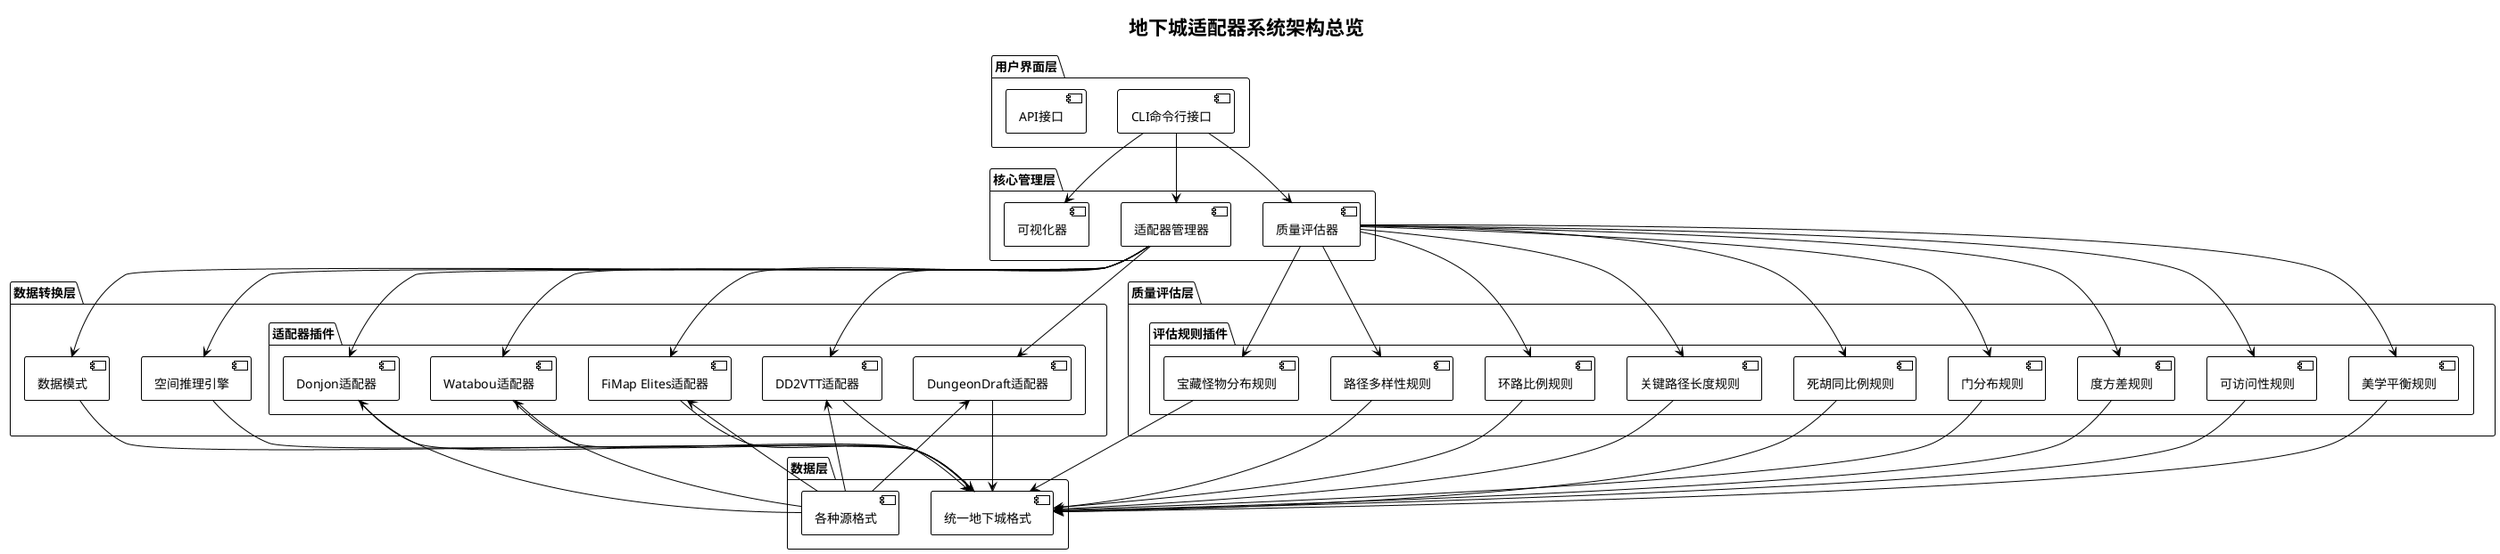 @startuml system_overview
!theme plain
title 地下城适配器系统架构总览

package "用户界面层" {
  [CLI命令行接口] as CLI
  [API接口] as API
}

package "核心管理层" {
  [适配器管理器] as AM
  [质量评估器] as QA
  [可视化器] as VI
}

package "数据转换层" {
  package "适配器插件" {
    [Watabou适配器] as WA
    [Donjon适配器] as DA
    [DungeonDraft适配器] as DDA
    [DD2VTT适配器] as DD2VTT
    [FiMap Elites适配器] as FEA
  }
  
  [空间推理引擎] as SI
  [数据模式] as SC
}

package "质量评估层" {
  package "评估规则插件" {
    [可访问性规则] as AR
    [度方差规则] as DVR
    [门分布规则] as DDR
    [死胡同比例规则] as DER
    [关键路径长度规则] as KPLR
    [环路比例规则] as LRR
    [路径多样性规则] as PDR
    [宝藏怪物分布规则] as TMDR
    [美学平衡规则] as ABR
  }
}

package "数据层" {
  [统一地下城格式] as UDF
  [各种源格式] as JSON
}

CLI --> AM
CLI --> QA
CLI --> VI

AM --> WA
AM --> DA
AM --> DDA
AM --> DD2VTT
AM --> FEA

AM --> SI
AM --> SC

QA --> AR
QA --> DVR
QA --> DDR
QA --> DER
QA --> KPLR
QA --> LRR
QA --> PDR
QA --> TMDR
QA --> ABR

WA --> UDF
DA --> UDF
DDA --> UDF
DD2VTT --> UDF
FEA --> UDF

SI --> UDF
SC --> UDF

AR --> UDF
DVR --> UDF
DDR --> UDF
DER --> UDF
KPLR --> UDF
LRR --> UDF
PDR --> UDF
TMDR --> UDF
ABR --> UDF

JSON --> WA
JSON --> DA
JSON --> DDA
JSON --> DD2VTT
JSON --> FEA
@enduml

@startuml adapter_architecture
!theme plain
title 插件适配器架构

package "适配器管理器 (AdapterManager)" {
  [动态加载器] as DM
  [格式检测器] as DF
  [转换器] as CV
}

package "适配器基类 (BaseAdapter)" {
  [抽象基类] as BA
  [format_name属性] as FN
  [detect方法] as DT
  [convert方法] as CN
  [convert_with_inference方法] as CI
}

package "具体适配器实现" {
  [WatabouAdapter] as WA
  [DonjonAdapter] as DA
  [DungeonDraftAdapter] as DDA
  [DD2VTTAdapter] as DD2VTT
  [FiMapElitesAdapter] as FEA
}

package "统一数据格式" {
  [UnifiedDungeonFormat] as UDF
  [Header信息] as HD
  [Levels数据] as LV
  [Rooms数据] as RM
  [Connections数据] as CN
  [Corridors数据] as CR
}

DM --> BA
DF --> BA
CV --> BA

BA --> WA
BA --> DA
BA --> DDA
BA --> DD2VTT
BA --> FEA

WA --> UDF
DA --> UDF
DDA --> UDF
DD2VTT --> UDF
FEA --> UDF

UDF --> HD
UDF --> LV
LV --> RM
LV --> CN
LV --> CR
@enduml

@startuml spatial_inference_flow
!theme plain
title 空间推理与图模型流程

package "输入数据" {
  [地下城数据] as DD
  [房间列表] as RM
  [走廊列表] as CR
  [连接信息] as CN
}

package "空间推理引擎 (SpatialInferenceEngine)" {
  [房间边界提取] as RB
  [邻接判断] as AD
  [置信度计算] as CF
  [门位置推断] as DP
}

package "图模型构建" {
  [连接图构建] as GR
  [拓扑分析] as TP
  [最短路径] as SP
  [连通分量] as CC
}

package "入口出口识别" {
  [语义分析] as SE
  [拓扑规则] as TR
  [空间位置] as SP2
  [智能识别] as ID
}

package "输出增强数据" {
  [增强数据] as ED
  [推断连接] as IC
  [推断门] as ID2
  [入口出口] as IE
}

DD --> RB
RM --> RB
CR --> RB

RB --> AD
AD --> CF
AD --> DP

CF --> GR
DP --> GR

GR --> TP
GR --> SP
GR --> CC

TP --> SE
SP --> TR
CC --> SP2

SE --> ID
TR --> ID
SP2 --> ID

ID --> ED
CF --> IC
DP --> ID2
ID --> IE

IC --> ED
ID2 --> ED
IE --> ED
@enduml

@startuml quality_assessment_pipeline
!theme plain
title 指标计算管道

package "输入数据" {
  [统一地下城格式] as UDF
  [空间推理结果] as SI
}

package "质量评估器 (DungeonQualityAssessor)" {
  [规则加载器] as LR
  [权重配置] as RW
  [质量评估] as AQ
}

package "评估规则管道" {
  package "结构规则 (35%)" {
    [可访问性规则] as AR
    [度方差规则] as DVR
    [门分布规则] as DDR
    [环路比例规则] as LRR
  }
  
  package "游戏性规则 (50%)" {
    [路径多样性规则] as PDR
    [宝藏怪物分布规则] as TMDR
    [死胡同比例规则] as DER
  }
  
  package "美学规则 (15%)" {
    [美学平衡规则] as ABR
  }
}

package "评分计算" {
  [加权求和] as WS
  [分类评分] as CS
  [总体评分] as OS
  [等级评定] as GR
}

package "输出结果" {
  [详细报告] as DR
  [改进建议] as RC
  [JSON输出] as JS
}

UDF --> AQ
SI --> AQ

AQ --> AR
AQ --> DVR
AQ --> DDR
AQ --> LRR
AQ --> PDR
AQ --> TMDR
AQ --> DER
AQ --> ABR

AR --> WS
DVR --> WS
DDR --> WS
LRR --> WS
PDR --> WS
TMDR --> WS
DER --> WS
ABR --> WS

WS --> CS
CS --> OS
OS --> GR

OS --> DR
CS --> RC
DR --> JS
RC --> JS
GR --> JS
@enduml 